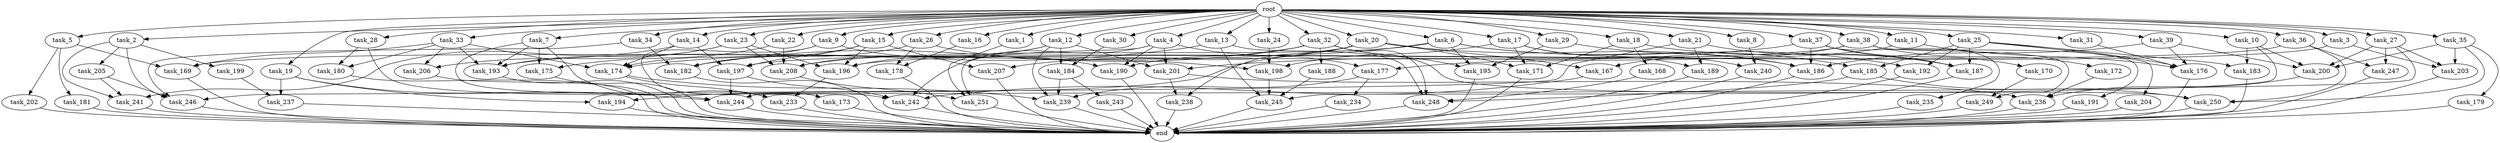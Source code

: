 digraph G {
  task_189 [size="687194767.360000"];
  task_240 [size="4552665333.760000"];
  task_15 [size="10.240000"];
  task_185 [size="4982162063.360000"];
  task_175 [size="9363028705.280001"];
  task_9 [size="10.240000"];
  task_183 [size="8418135900.160000"];
  task_4 [size="10.240000"];
  task_179 [size="2147483648.000000"];
  task_20 [size="10.240000"];
  task_245 [size="15290083573.760000"];
  task_13 [size="10.240000"];
  task_14 [size="10.240000"];
  task_174 [size="13572096655.360001"];
  task_3 [size="10.240000"];
  task_200 [size="9277129359.360001"];
  task_204 [size="4209067950.080000"];
  task_192 [size="4982162063.360000"];
  task_5 [size="10.240000"];
  task_169 [size="6700148981.760000"];
  task_236 [size="9105330667.520000"];
  task_26 [size="10.240000"];
  task_28 [size="10.240000"];
  task_19 [size="10.240000"];
  task_203 [size="3264175144.960000"];
  task_233 [size="13829794693.120001"];
  task_2 [size="10.240000"];
  task_186 [size="12541304504.320000"];
  task_172 [size="4209067950.080000"];
  task_251 [size="9019431321.600000"];
  task_7 [size="10.240000"];
  task_176 [size="8074538516.480000"];
  task_199 [size="2147483648.000000"];
  task_190 [size="10479720202.240000"];
  task_201 [size="12799002542.080000"];
  task_36 [size="10.240000"];
  task_31 [size="10.240000"];
  task_188 [size="4209067950.080000"];
  task_191 [size="4209067950.080000"];
  task_23 [size="10.240000"];
  task_194 [size="2920577761.280000"];
  task_238 [size="7301444403.200000"];
  task_16 [size="10.240000"];
  task_237 [size="7645041786.880000"];
  task_29 [size="10.240000"];
  task_1 [size="10.240000"];
  task_205 [size="2147483648.000000"];
  task_197 [size="14259291422.720001"];
  task_195 [size="11940009082.880001"];
  task_173 [size="773094113.280000"];
  task_246 [size="12541304504.320000"];
  task_180 [size="4552665333.760000"];
  task_171 [size="2061584302.080000"];
  task_198 [size="3264175144.960000"];
  task_184 [size="11166914969.600000"];
  task_244 [size="18468359372.799999"];
  task_24 [size="10.240000"];
  task_18 [size="10.240000"];
  task_181 [size="2147483648.000000"];
  task_167 [size="4552665333.760000"];
  task_243 [size="773094113.280000"];
  task_249 [size="6356551598.080000"];
  task_242 [size="18038862643.200001"];
  task_170 [size="3092376453.120000"];
  task_32 [size="10.240000"];
  task_12 [size="10.240000"];
  task_22 [size="10.240000"];
  task_248 [size="23794118819.840000"];
  task_168 [size="1374389534.720000"];
  task_21 [size="10.240000"];
  task_177 [size="6871947673.600000"];
  task_193 [size="10050223472.639999"];
  task_30 [size="10.240000"];
  task_39 [size="10.240000"];
  task_208 [size="6528350289.920000"];
  task_8 [size="10.240000"];
  task_34 [size="10.240000"];
  root [size="0.000000"];
  task_17 [size="10.240000"];
  task_25 [size="10.240000"];
  end [size="0.000000"];
  task_202 [size="2147483648.000000"];
  task_10 [size="10.240000"];
  task_207 [size="7301444403.200000"];
  task_27 [size="10.240000"];
  task_182 [size="16406775070.720001"];
  task_6 [size="10.240000"];
  task_37 [size="10.240000"];
  task_35 [size="10.240000"];
  task_33 [size="10.240000"];
  task_241 [size="16063177687.040001"];
  task_239 [size="8504035246.080000"];
  task_38 [size="10.240000"];
  task_234 [size="1374389534.720000"];
  task_196 [size="12283606466.559999"];
  task_247 [size="1116691496.960000"];
  task_206 [size="1116691496.960000"];
  task_187 [size="9019431321.600000"];
  task_11 [size="10.240000"];
  task_250 [size="15290083573.760000"];
  task_178 [size="2920577761.280000"];
  task_235 [size="3092376453.120000"];

  task_189 -> end [size="1.000000"];
  task_240 -> end [size="1.000000"];
  task_15 -> task_197 [size="679477248.000000"];
  task_15 -> task_196 [size="679477248.000000"];
  task_15 -> task_207 [size="679477248.000000"];
  task_15 -> task_182 [size="679477248.000000"];
  task_185 -> task_250 [size="838860800.000000"];
  task_185 -> task_248 [size="838860800.000000"];
  task_175 -> end [size="1.000000"];
  task_9 -> task_190 [size="75497472.000000"];
  task_9 -> task_174 [size="75497472.000000"];
  task_9 -> task_173 [size="75497472.000000"];
  task_183 -> end [size="1.000000"];
  task_4 -> task_242 [size="536870912.000000"];
  task_4 -> task_201 [size="536870912.000000"];
  task_4 -> task_190 [size="536870912.000000"];
  task_4 -> task_177 [size="536870912.000000"];
  task_4 -> task_251 [size="536870912.000000"];
  task_179 -> end [size="1.000000"];
  task_20 -> task_167 [size="33554432.000000"];
  task_20 -> task_186 [size="33554432.000000"];
  task_20 -> task_207 [size="33554432.000000"];
  task_20 -> task_171 [size="33554432.000000"];
  task_20 -> task_238 [size="33554432.000000"];
  task_20 -> task_193 [size="33554432.000000"];
  task_245 -> end [size="1.000000"];
  task_13 -> task_174 [size="536870912.000000"];
  task_13 -> task_248 [size="536870912.000000"];
  task_13 -> task_245 [size="536870912.000000"];
  task_14 -> task_197 [size="679477248.000000"];
  task_14 -> task_174 [size="679477248.000000"];
  task_14 -> task_241 [size="679477248.000000"];
  task_174 -> task_239 [size="209715200.000000"];
  task_174 -> task_233 [size="209715200.000000"];
  task_3 -> task_203 [size="33554432.000000"];
  task_3 -> task_196 [size="33554432.000000"];
  task_200 -> task_236 [size="75497472.000000"];
  task_204 -> end [size="1.000000"];
  task_192 -> end [size="1.000000"];
  task_5 -> task_202 [size="209715200.000000"];
  task_5 -> task_181 [size="209715200.000000"];
  task_5 -> task_169 [size="209715200.000000"];
  task_169 -> end [size="1.000000"];
  task_236 -> end [size="1.000000"];
  task_26 -> task_178 [size="209715200.000000"];
  task_26 -> task_198 [size="209715200.000000"];
  task_26 -> task_182 [size="209715200.000000"];
  task_28 -> task_180 [size="411041792.000000"];
  task_28 -> task_242 [size="411041792.000000"];
  task_19 -> task_244 [size="209715200.000000"];
  task_19 -> task_237 [size="209715200.000000"];
  task_19 -> task_194 [size="209715200.000000"];
  task_203 -> end [size="1.000000"];
  task_233 -> end [size="1.000000"];
  task_2 -> task_246 [size="209715200.000000"];
  task_2 -> task_199 [size="209715200.000000"];
  task_2 -> task_241 [size="209715200.000000"];
  task_2 -> task_205 [size="209715200.000000"];
  task_186 -> end [size="1.000000"];
  task_172 -> task_236 [size="134217728.000000"];
  task_251 -> end [size="1.000000"];
  task_7 -> task_244 [size="838860800.000000"];
  task_7 -> task_233 [size="838860800.000000"];
  task_7 -> task_175 [size="838860800.000000"];
  task_7 -> task_193 [size="838860800.000000"];
  task_176 -> end [size="1.000000"];
  task_199 -> task_237 [size="536870912.000000"];
  task_190 -> end [size="1.000000"];
  task_201 -> task_236 [size="679477248.000000"];
  task_201 -> task_238 [size="679477248.000000"];
  task_36 -> task_197 [size="33554432.000000"];
  task_36 -> task_250 [size="33554432.000000"];
  task_36 -> task_247 [size="33554432.000000"];
  task_31 -> task_176 [size="33554432.000000"];
  task_188 -> task_245 [size="411041792.000000"];
  task_191 -> end [size="1.000000"];
  task_23 -> task_196 [size="75497472.000000"];
  task_23 -> task_208 [size="75497472.000000"];
  task_23 -> task_193 [size="75497472.000000"];
  task_23 -> task_206 [size="75497472.000000"];
  task_194 -> end [size="1.000000"];
  task_238 -> end [size="1.000000"];
  task_16 -> task_178 [size="75497472.000000"];
  task_237 -> end [size="1.000000"];
  task_29 -> task_186 [size="679477248.000000"];
  task_29 -> task_195 [size="679477248.000000"];
  task_1 -> task_251 [size="209715200.000000"];
  task_205 -> task_246 [size="679477248.000000"];
  task_205 -> task_241 [size="679477248.000000"];
  task_197 -> task_244 [size="679477248.000000"];
  task_197 -> task_242 [size="679477248.000000"];
  task_195 -> end [size="1.000000"];
  task_173 -> end [size="1.000000"];
  task_246 -> end [size="1.000000"];
  task_180 -> end [size="1.000000"];
  task_171 -> end [size="1.000000"];
  task_198 -> task_245 [size="134217728.000000"];
  task_184 -> task_239 [size="75497472.000000"];
  task_184 -> task_243 [size="75497472.000000"];
  task_244 -> end [size="1.000000"];
  task_24 -> task_198 [size="75497472.000000"];
  task_18 -> task_168 [size="134217728.000000"];
  task_18 -> task_171 [size="134217728.000000"];
  task_18 -> task_187 [size="134217728.000000"];
  task_181 -> end [size="1.000000"];
  task_167 -> task_242 [size="134217728.000000"];
  task_243 -> end [size="1.000000"];
  task_249 -> end [size="1.000000"];
  task_242 -> end [size="1.000000"];
  task_170 -> task_249 [size="209715200.000000"];
  task_32 -> task_188 [size="411041792.000000"];
  task_32 -> task_182 [size="411041792.000000"];
  task_32 -> task_248 [size="411041792.000000"];
  task_32 -> task_250 [size="411041792.000000"];
  task_32 -> task_195 [size="411041792.000000"];
  task_32 -> task_190 [size="411041792.000000"];
  task_12 -> task_184 [size="411041792.000000"];
  task_12 -> task_196 [size="411041792.000000"];
  task_12 -> task_208 [size="411041792.000000"];
  task_12 -> task_201 [size="411041792.000000"];
  task_12 -> task_239 [size="411041792.000000"];
  task_22 -> task_208 [size="75497472.000000"];
  task_22 -> task_175 [size="75497472.000000"];
  task_248 -> end [size="1.000000"];
  task_168 -> task_248 [size="536870912.000000"];
  task_21 -> task_189 [size="33554432.000000"];
  task_21 -> task_187 [size="33554432.000000"];
  task_21 -> task_246 [size="33554432.000000"];
  task_177 -> task_239 [size="134217728.000000"];
  task_177 -> task_234 [size="134217728.000000"];
  task_193 -> end [size="1.000000"];
  task_30 -> task_184 [size="679477248.000000"];
  task_39 -> task_176 [size="209715200.000000"];
  task_39 -> task_200 [size="209715200.000000"];
  task_39 -> task_186 [size="209715200.000000"];
  task_208 -> task_251 [size="134217728.000000"];
  task_8 -> task_240 [size="411041792.000000"];
  task_34 -> task_246 [size="301989888.000000"];
  task_34 -> task_182 [size="301989888.000000"];
  root -> task_39 [size="1.000000"];
  root -> task_26 [size="1.000000"];
  root -> task_8 [size="1.000000"];
  root -> task_34 [size="1.000000"];
  root -> task_28 [size="1.000000"];
  root -> task_15 [size="1.000000"];
  root -> task_29 [size="1.000000"];
  root -> task_17 [size="1.000000"];
  root -> task_9 [size="1.000000"];
  root -> task_6 [size="1.000000"];
  root -> task_2 [size="1.000000"];
  root -> task_10 [size="1.000000"];
  root -> task_27 [size="1.000000"];
  root -> task_7 [size="1.000000"];
  root -> task_4 [size="1.000000"];
  root -> task_24 [size="1.000000"];
  root -> task_25 [size="1.000000"];
  root -> task_18 [size="1.000000"];
  root -> task_20 [size="1.000000"];
  root -> task_35 [size="1.000000"];
  root -> task_13 [size="1.000000"];
  root -> task_31 [size="1.000000"];
  root -> task_14 [size="1.000000"];
  root -> task_1 [size="1.000000"];
  root -> task_23 [size="1.000000"];
  root -> task_11 [size="1.000000"];
  root -> task_3 [size="1.000000"];
  root -> task_37 [size="1.000000"];
  root -> task_32 [size="1.000000"];
  root -> task_5 [size="1.000000"];
  root -> task_12 [size="1.000000"];
  root -> task_38 [size="1.000000"];
  root -> task_22 [size="1.000000"];
  root -> task_19 [size="1.000000"];
  root -> task_33 [size="1.000000"];
  root -> task_36 [size="1.000000"];
  root -> task_21 [size="1.000000"];
  root -> task_16 [size="1.000000"];
  root -> task_30 [size="1.000000"];
  task_17 -> task_198 [size="33554432.000000"];
  task_17 -> task_189 [size="33554432.000000"];
  task_17 -> task_171 [size="33554432.000000"];
  task_17 -> task_240 [size="33554432.000000"];
  task_25 -> task_192 [size="411041792.000000"];
  task_25 -> task_183 [size="411041792.000000"];
  task_25 -> task_185 [size="411041792.000000"];
  task_25 -> task_176 [size="411041792.000000"];
  task_25 -> task_204 [size="411041792.000000"];
  task_25 -> task_187 [size="411041792.000000"];
  task_202 -> end [size="1.000000"];
  task_10 -> task_183 [size="411041792.000000"];
  task_10 -> task_200 [size="411041792.000000"];
  task_10 -> task_245 [size="411041792.000000"];
  task_207 -> end [size="1.000000"];
  task_27 -> task_203 [size="75497472.000000"];
  task_27 -> task_244 [size="75497472.000000"];
  task_27 -> task_200 [size="75497472.000000"];
  task_27 -> task_247 [size="75497472.000000"];
  task_182 -> end [size="1.000000"];
  task_6 -> task_192 [size="75497472.000000"];
  task_6 -> task_208 [size="75497472.000000"];
  task_6 -> task_195 [size="75497472.000000"];
  task_6 -> task_194 [size="75497472.000000"];
  task_6 -> task_185 [size="75497472.000000"];
  task_37 -> task_186 [size="301989888.000000"];
  task_37 -> task_235 [size="301989888.000000"];
  task_37 -> task_187 [size="301989888.000000"];
  task_37 -> task_170 [size="301989888.000000"];
  task_37 -> task_201 [size="301989888.000000"];
  task_35 -> task_203 [size="209715200.000000"];
  task_35 -> task_179 [size="209715200.000000"];
  task_35 -> task_200 [size="209715200.000000"];
  task_35 -> task_250 [size="209715200.000000"];
  task_33 -> task_180 [size="33554432.000000"];
  task_33 -> task_193 [size="33554432.000000"];
  task_33 -> task_169 [size="33554432.000000"];
  task_33 -> task_174 [size="33554432.000000"];
  task_33 -> task_206 [size="33554432.000000"];
  task_241 -> end [size="1.000000"];
  task_239 -> end [size="1.000000"];
  task_38 -> task_167 [size="411041792.000000"];
  task_38 -> task_169 [size="411041792.000000"];
  task_38 -> task_191 [size="411041792.000000"];
  task_38 -> task_172 [size="411041792.000000"];
  task_38 -> task_249 [size="411041792.000000"];
  task_234 -> end [size="1.000000"];
  task_196 -> task_233 [size="301989888.000000"];
  task_247 -> end [size="1.000000"];
  task_206 -> end [size="1.000000"];
  task_187 -> end [size="1.000000"];
  task_11 -> task_176 [size="134217728.000000"];
  task_11 -> task_177 [size="134217728.000000"];
  task_250 -> end [size="1.000000"];
  task_178 -> end [size="1.000000"];
  task_235 -> end [size="1.000000"];
}
